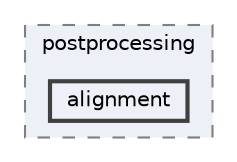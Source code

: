 digraph "Face_Access_inferencing/src/edge-impulse-sdk/classifier/postprocessing/alignment"
{
 // LATEX_PDF_SIZE
  bgcolor="transparent";
  edge [fontname=Helvetica,fontsize=10,labelfontname=Helvetica,labelfontsize=10];
  node [fontname=Helvetica,fontsize=10,shape=box,height=0.2,width=0.4];
  compound=true
  subgraph clusterdir_b08767f3f9811ceede9c6180fa27cbcd {
    graph [ bgcolor="#edf0f7", pencolor="grey50", label="postprocessing", fontname=Helvetica,fontsize=10 style="filled,dashed", URL="dir_b08767f3f9811ceede9c6180fa27cbcd.html",tooltip=""]
  dir_2d10dca8eb30387f892059f5b5df7c56 [label="alignment", fillcolor="#edf0f7", color="grey25", style="filled,bold", URL="dir_2d10dca8eb30387f892059f5b5df7c56.html",tooltip=""];
  }
}
